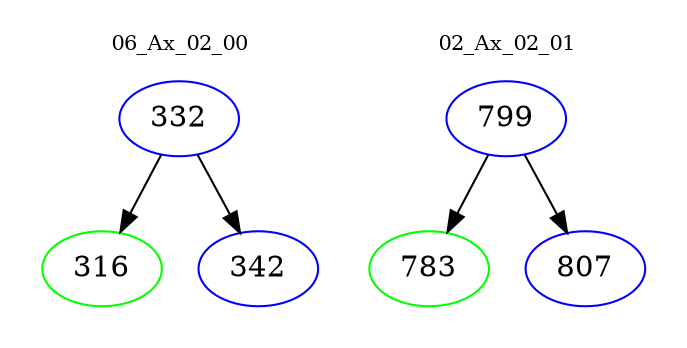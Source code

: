 digraph{
subgraph cluster_0 {
color = white
label = "06_Ax_02_00";
fontsize=10;
T0_332 [label="332", color="blue"]
T0_332 -> T0_316 [color="black"]
T0_316 [label="316", color="green"]
T0_332 -> T0_342 [color="black"]
T0_342 [label="342", color="blue"]
}
subgraph cluster_1 {
color = white
label = "02_Ax_02_01";
fontsize=10;
T1_799 [label="799", color="blue"]
T1_799 -> T1_783 [color="black"]
T1_783 [label="783", color="green"]
T1_799 -> T1_807 [color="black"]
T1_807 [label="807", color="blue"]
}
}

